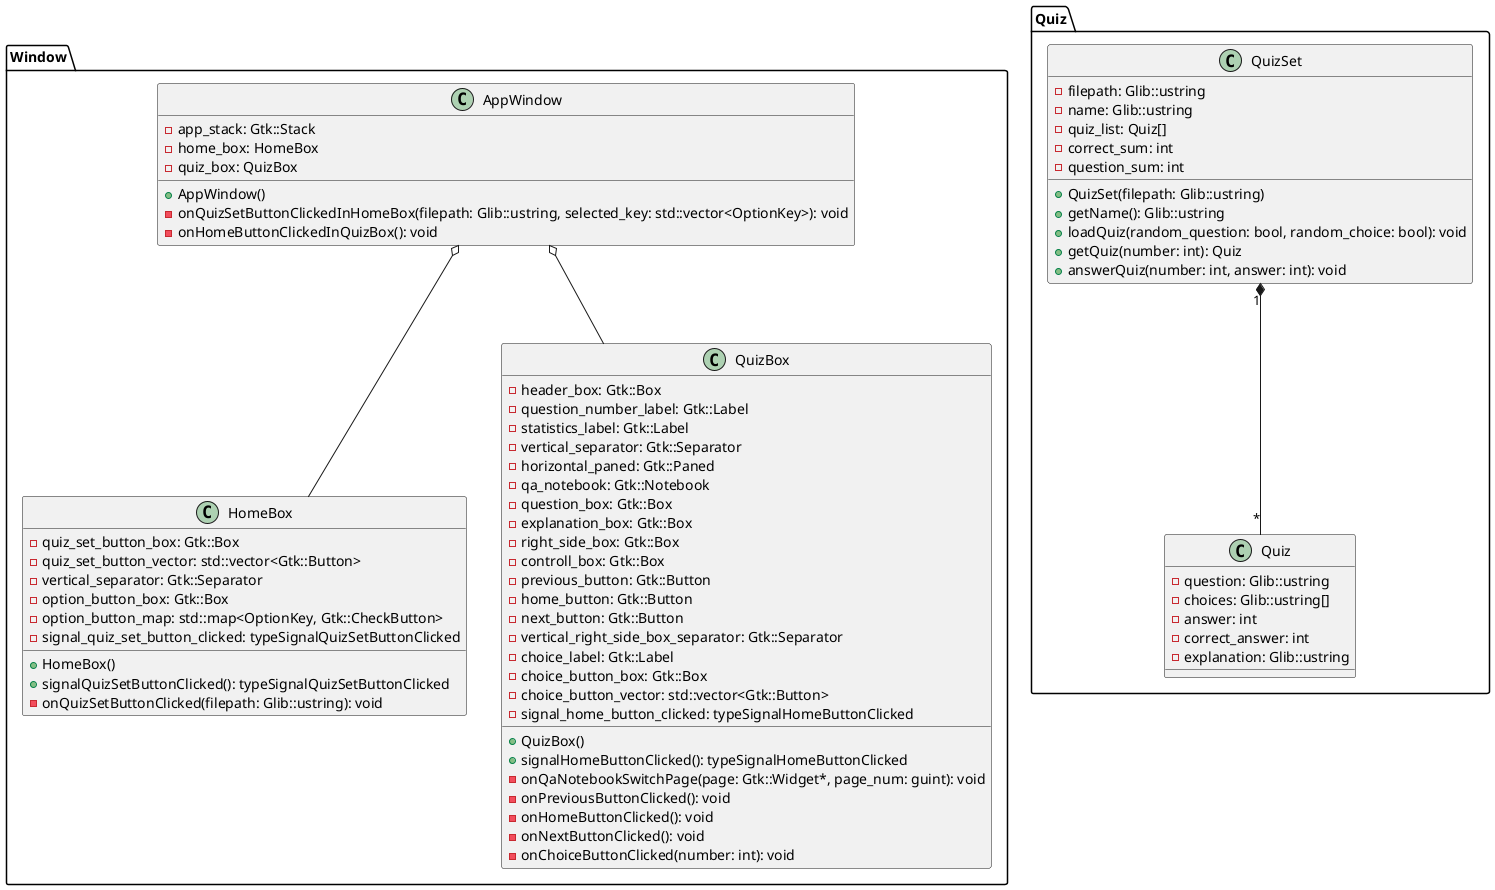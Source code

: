 @startuml class_diagram

package "Window" {
    class AppWindow {
        - app_stack: Gtk::Stack
        - home_box: HomeBox
        - quiz_box: QuizBox

        + AppWindow()
        - onQuizSetButtonClickedInHomeBox(filepath: Glib::ustring, selected_key: std::vector<OptionKey>): void
        - onHomeButtonClickedInQuizBox(): void
    }

    class HomeBox {
        - quiz_set_button_box: Gtk::Box
        - quiz_set_button_vector: std::vector<Gtk::Button>
        - vertical_separator: Gtk::Separator
        - option_button_box: Gtk::Box
        - option_button_map: std::map<OptionKey, Gtk::CheckButton>
        - signal_quiz_set_button_clicked: typeSignalQuizSetButtonClicked

        + HomeBox()
        + signalQuizSetButtonClicked(): typeSignalQuizSetButtonClicked
        - onQuizSetButtonClicked(filepath: Glib::ustring): void
    }

    class QuizBox {
        - header_box: Gtk::Box
        - question_number_label: Gtk::Label
        - statistics_label: Gtk::Label
        - vertical_separator: Gtk::Separator
        - horizontal_paned: Gtk::Paned
        - qa_notebook: Gtk::Notebook
        - question_box: Gtk::Box
        - explanation_box: Gtk::Box
        - right_side_box: Gtk::Box
        - controll_box: Gtk::Box
        - previous_button: Gtk::Button
        - home_button: Gtk::Button
        - next_button: Gtk::Button
        - vertical_right_side_box_separator: Gtk::Separator
        - choice_label: Gtk::Label
        - choice_button_box: Gtk::Box
        - choice_button_vector: std::vector<Gtk::Button>
        - signal_home_button_clicked: typeSignalHomeButtonClicked

        + QuizBox()
        + signalHomeButtonClicked(): typeSignalHomeButtonClicked
        - onQaNotebookSwitchPage(page: Gtk::Widget*, page_num: guint): void
        - onPreviousButtonClicked(): void
        - onHomeButtonClicked(): void
        - onNextButtonClicked(): void
        - onChoiceButtonClicked(number: int): void
    }

    AppWindow o-- HomeBox
    AppWindow o-- QuizBox
}

package "Quiz" {
    class QuizSet {
        - filepath: Glib::ustring
        - name: Glib::ustring
        - quiz_list: Quiz[]
        - correct_sum: int
        - question_sum: int

        + QuizSet(filepath: Glib::ustring)
        + getName(): Glib::ustring
        + loadQuiz(random_question: bool, random_choice: bool): void
        + getQuiz(number: int): Quiz
        + answerQuiz(number: int, answer: int): void
    }

    class Quiz {
        - question: Glib::ustring
        - choices: Glib::ustring[]
        - answer: int
        - correct_answer: int
        - explanation: Glib::ustring
    }

    QuizSet "1" *-- "*" Quiz
}

@enduml
